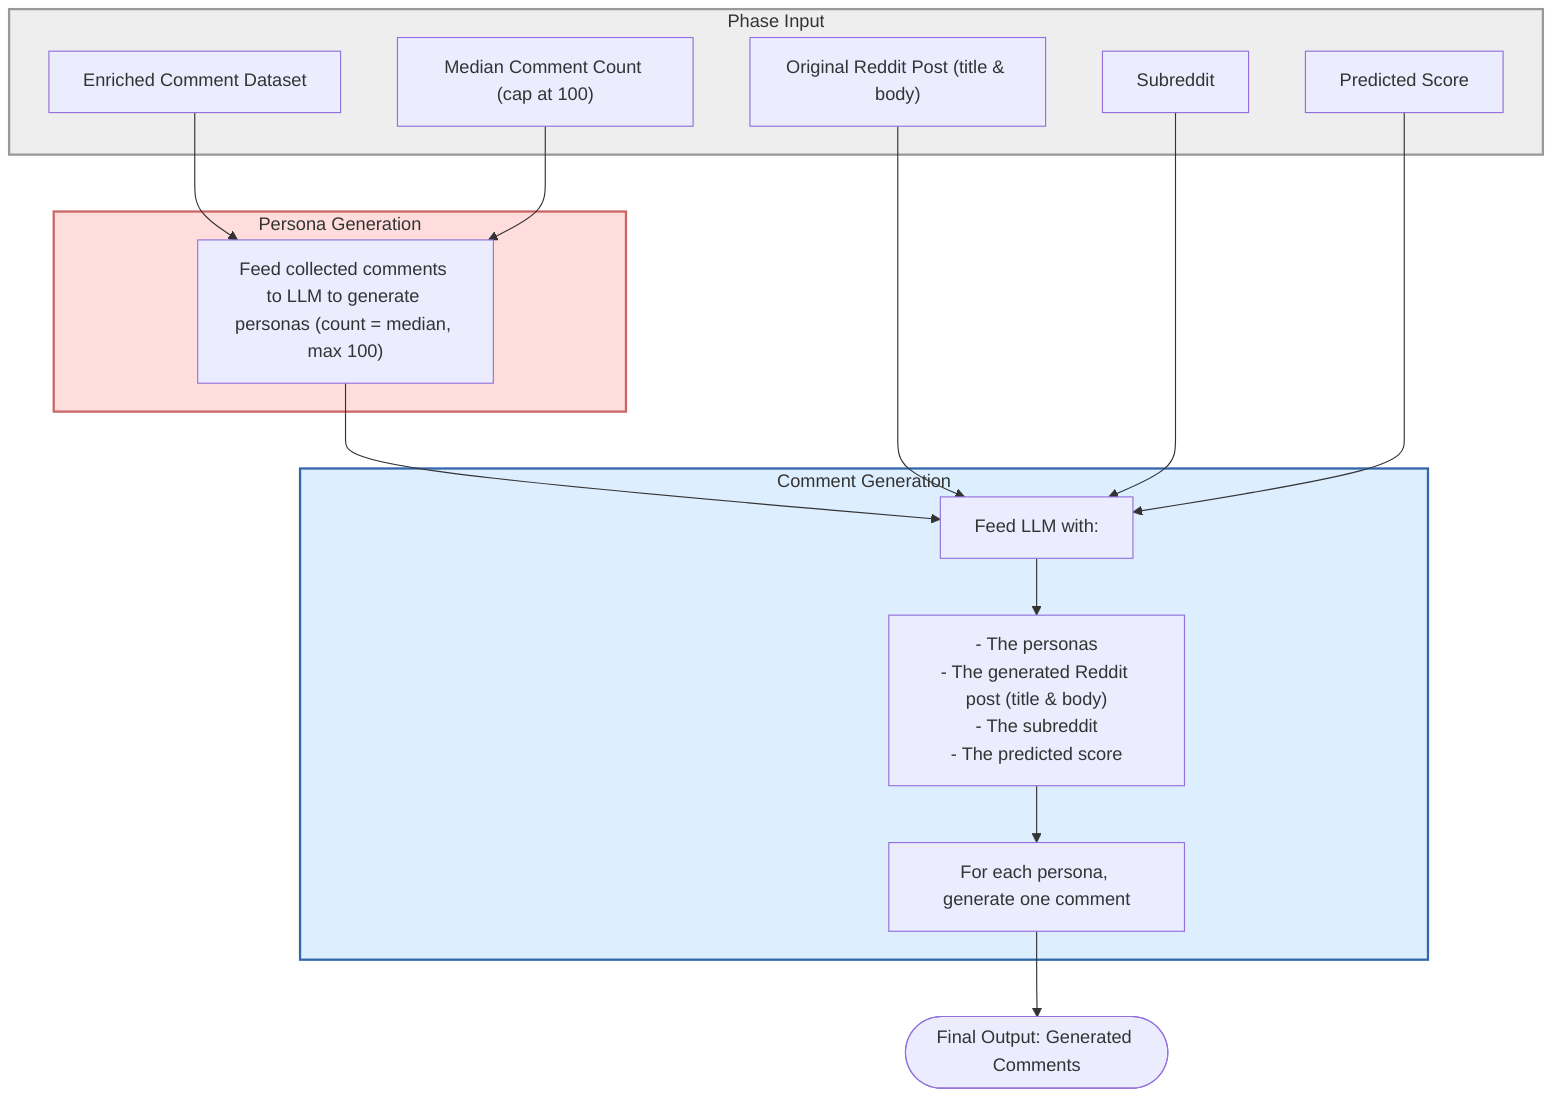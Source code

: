 flowchart TB
    subgraph Input["Phase Input"]
        I1["Enriched Comment Dataset"]
        I2["Median Comment Count (cap at 100)"]
        I3["Original Reddit Post (title & body)"]
        I4["Subreddit"]
        I5["Predicted Score"]
    end
    
    subgraph D["Persona Generation"]
        D2["Feed collected comments to LLM to generate personas (count = median, max 100)"]
    end
    
    subgraph E["Comment Generation"]
        E1["Feed LLM with:"]
        E2["- The personas<br/>- The generated Reddit post (title & body)<br/>- The subreddit<br/>- The predicted score"]
        E3["For each persona, generate one comment"]
    end
    
    F1(["Final Output: Generated Comments"])
    
    I1 --> D2
    I2 --> D2
    D2 --> E1
    I3 --> E1
    I4 --> E1
    I5 --> E1
    E1 --> E2
    E2 --> E3
    E3 --> F1
    
    style D fill:#FDD,stroke:#C66,stroke-width:2px
    style E fill:#DEF,stroke:#36A,stroke-width:2px
    style Input fill:#EEE,stroke:#999,stroke-width:2px